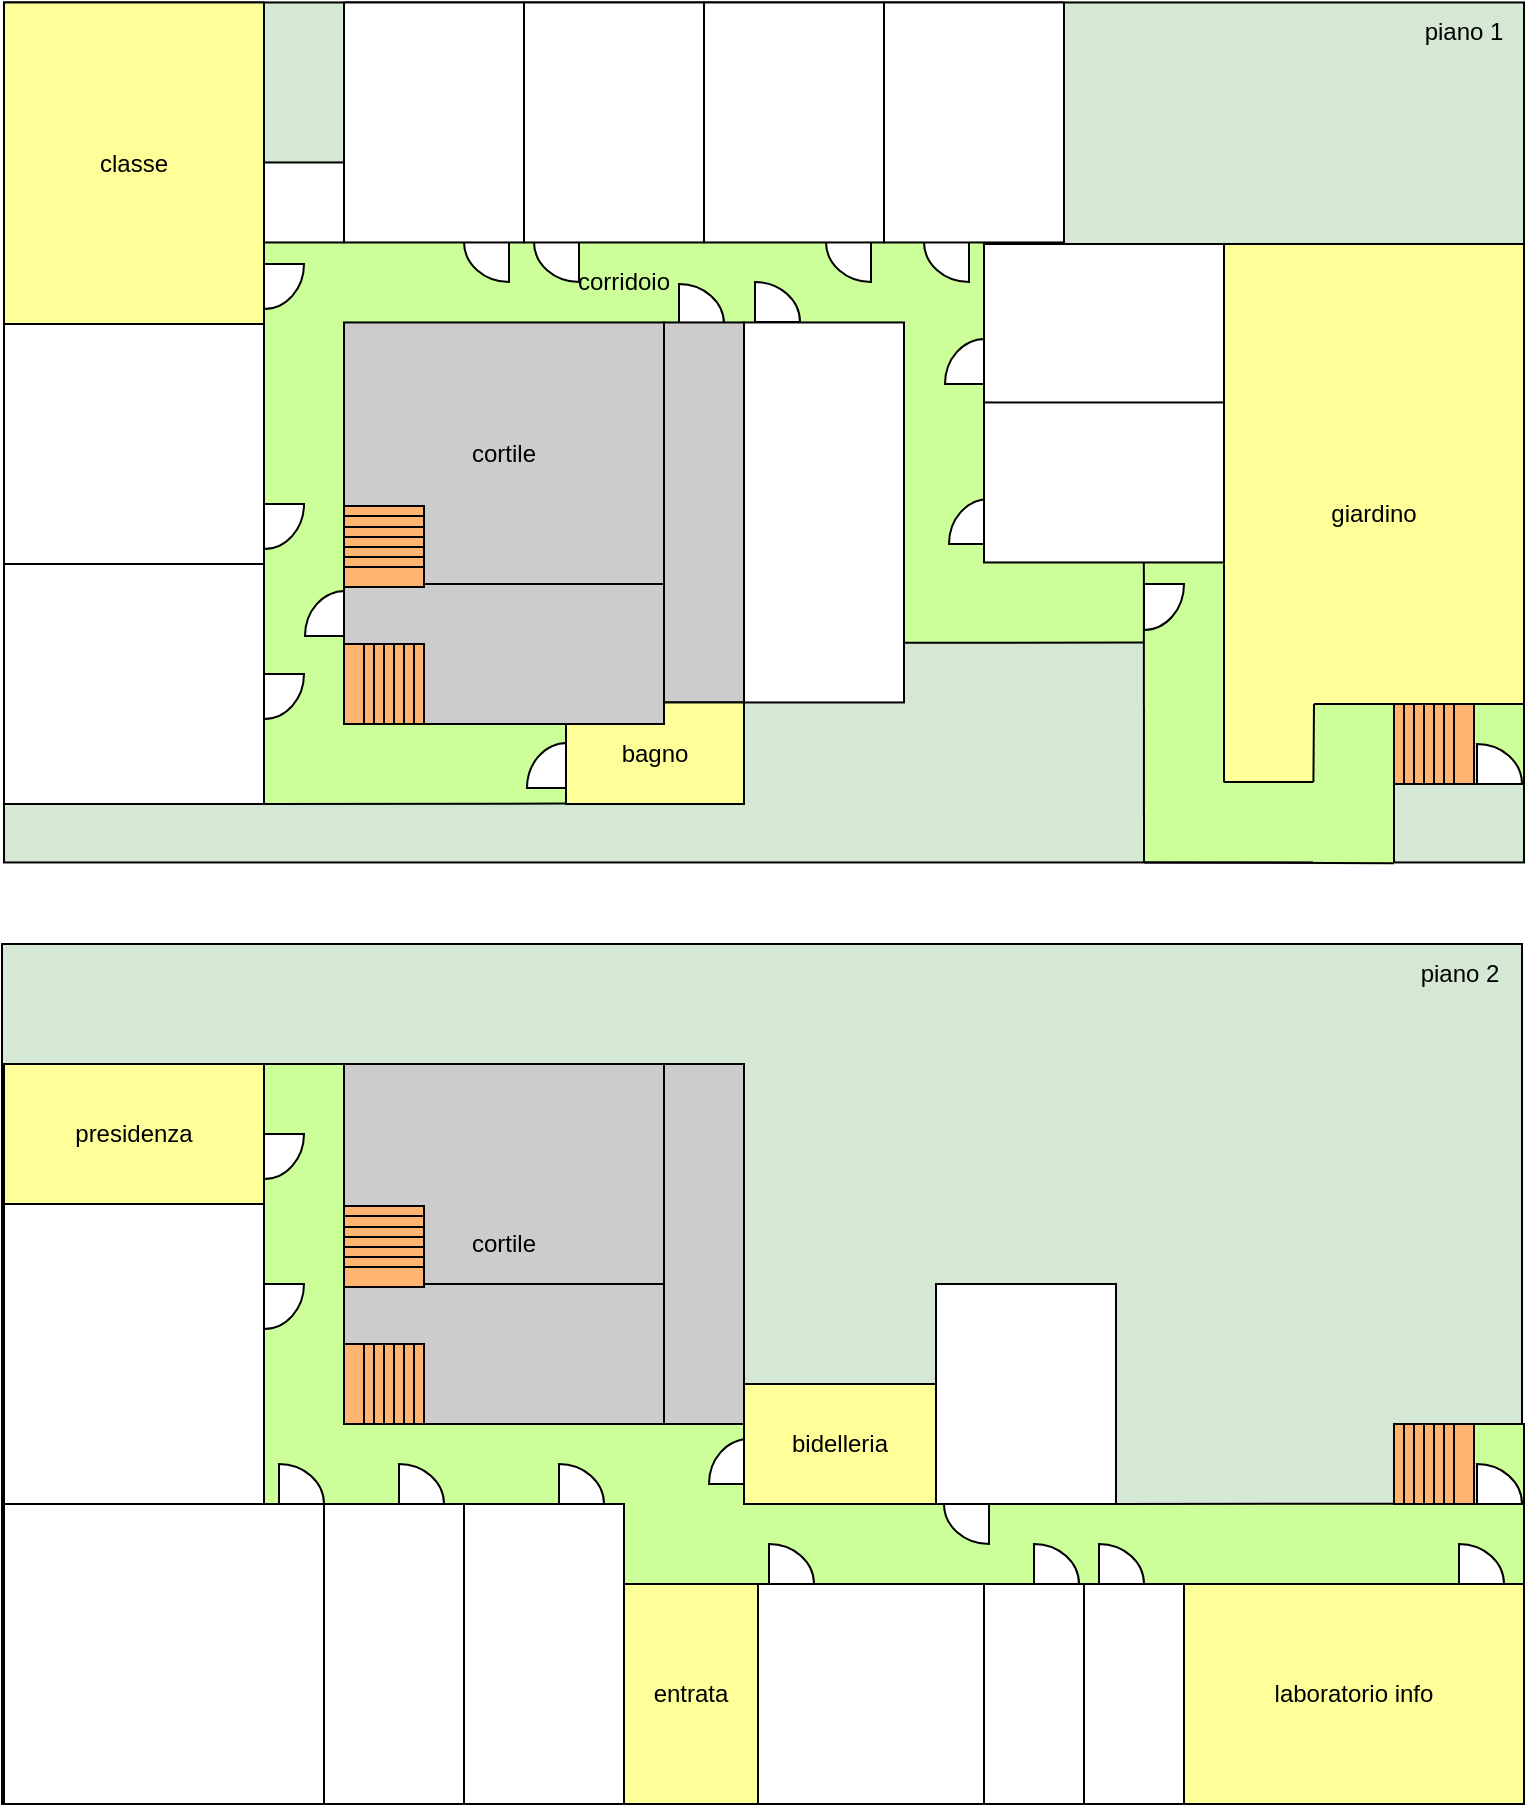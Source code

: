 <mxfile version="16.6.4" type="device"><diagram id="Ufy-QR-TmMStEeAdBrR0" name="Page-1"><mxGraphModel dx="3101" dy="2064" grid="1" gridSize="10" guides="1" tooltips="1" connect="1" arrows="1" fold="1" page="1" pageScale="1" pageWidth="827" pageHeight="1169" background="#ffffff" math="0" shadow="0"><root><mxCell id="0"/><mxCell id="1" parent="0"/><mxCell id="nvm1VMq9LzDFZCZ6UgeL-55" value="" style="rounded=0;whiteSpace=wrap;html=1;fillColor=#D5E8D4;strokeColor=#000000;" parent="1" vertex="1"><mxGeometry x="-840" y="-80.77" width="760" height="430" as="geometry"/></mxCell><mxCell id="nvm1VMq9LzDFZCZ6UgeL-80" value="giardino" style="rounded=0;whiteSpace=wrap;html=1;fillColor=#FFFF99;" parent="1" vertex="1"><mxGeometry x="-230" y="40" width="150" height="269" as="geometry"/></mxCell><mxCell id="nvm1VMq9LzDFZCZ6UgeL-77" value="" style="rounded=0;whiteSpace=wrap;html=1;fillColor=#CCFF99;gradientColor=none;strokeColor=#CCFF99;strokeWidth=1;flipH=1;flipV=1;" parent="1" vertex="1"><mxGeometry x="-710" y="40" width="40" height="280" as="geometry"/></mxCell><mxCell id="nvm1VMq9LzDFZCZ6UgeL-78" value="corridoio" style="rounded=0;whiteSpace=wrap;html=1;fillColor=#CCFF99;strokeColor=#CCFF99;" parent="1" vertex="1"><mxGeometry x="-670" y="39.23" width="280" height="40" as="geometry"/></mxCell><mxCell id="nvm1VMq9LzDFZCZ6UgeL-79" value="" style="rounded=0;whiteSpace=wrap;html=1;fillColor=#CCFF99;strokeColor=#CCFF99;" parent="1" vertex="1"><mxGeometry x="-390" y="39.23" width="40" height="160" as="geometry"/></mxCell><mxCell id="nvm1VMq9LzDFZCZ6UgeL-83" value="" style="rounded=0;whiteSpace=wrap;html=1;fillColor=#CCFF99;strokeColor=#CCFF99;" parent="1" vertex="1"><mxGeometry x="-710" y="280" width="180" height="40" as="geometry"/></mxCell><mxCell id="nvm1VMq9LzDFZCZ6UgeL-93" value="" style="rounded=0;whiteSpace=wrap;html=1;fillColor=#FFFFFF;" parent="1" vertex="1"><mxGeometry x="-710" y="-0.77" width="40" height="40" as="geometry"/></mxCell><mxCell id="nvm1VMq9LzDFZCZ6UgeL-94" value="" style="rounded=0;whiteSpace=wrap;html=1;fillColor=#CCFF99;strokeColor=#CCFF99;" parent="1" vertex="1"><mxGeometry x="-710" y="319.23" width="40" height="0.77" as="geometry"/></mxCell><mxCell id="nvm1VMq9LzDFZCZ6UgeL-100" value="" style="rounded=0;whiteSpace=wrap;html=1;fillColor=#D5E8D4;" parent="1" vertex="1"><mxGeometry x="-841" y="390" width="760" height="430" as="geometry"/></mxCell><mxCell id="nvm1VMq9LzDFZCZ6UgeL-110" value="" style="rounded=0;whiteSpace=wrap;html=1;fillColor=#CCFF99;strokeColor=#CCFF99;" parent="1" vertex="1"><mxGeometry x="-710" y="630" width="250" height="40" as="geometry"/></mxCell><mxCell id="nvm1VMq9LzDFZCZ6UgeL-116" value="" style="rounded=0;whiteSpace=wrap;html=1;fillColor=#FFFFFF;" parent="1" vertex="1"><mxGeometry x="-690" y="670" width="80" height="150" as="geometry"/></mxCell><mxCell id="nvm1VMq9LzDFZCZ6UgeL-117" value="" style="rounded=0;whiteSpace=wrap;html=1;fillColor=#FFFFFF;" parent="1" vertex="1"><mxGeometry x="-840" y="670" width="160" height="150" as="geometry"/></mxCell><mxCell id="nvm1VMq9LzDFZCZ6UgeL-118" value="" style="rounded=0;whiteSpace=wrap;html=1;fillColor=#CCFF99;strokeColor=#CCFF99;" parent="1" vertex="1"><mxGeometry x="-710" y="450" width="40" height="180" as="geometry"/></mxCell><mxCell id="nvm1VMq9LzDFZCZ6UgeL-120" value="" style="rounded=0;whiteSpace=wrap;html=1;fillColor=#FFFFFF;" parent="1" vertex="1"><mxGeometry x="-840" y="520" width="130" height="150" as="geometry"/></mxCell><mxCell id="nvm1VMq9LzDFZCZ6UgeL-124" value="cortile" style="rounded=0;whiteSpace=wrap;html=1;fillColor=#CCCCCC;" parent="1" vertex="1"><mxGeometry x="-670" y="450" width="160" height="180" as="geometry"/></mxCell><mxCell id="nvm1VMq9LzDFZCZ6UgeL-125" value="piano 2" style="text;html=1;strokeColor=none;fillColor=none;align=center;verticalAlign=middle;whiteSpace=wrap;rounded=0;" parent="1" vertex="1"><mxGeometry x="-142.5" y="390" width="60" height="30" as="geometry"/></mxCell><mxCell id="nvm1VMq9LzDFZCZ6UgeL-126" value="piano 1" style="text;html=1;strokeColor=none;fillColor=none;align=center;verticalAlign=middle;whiteSpace=wrap;rounded=0;" parent="1" vertex="1"><mxGeometry x="-140" y="-80.77" width="60" height="30" as="geometry"/></mxCell><mxCell id="v9xcqosJ-ZBis9-ZVoV6-2" value="" style="rounded=0;whiteSpace=wrap;html=1;fillColor=#CCFF99;strokeColor=#CCFF99;" vertex="1" parent="1"><mxGeometry x="-185" y="270" width="40" height="79.62" as="geometry"/></mxCell><mxCell id="v9xcqosJ-ZBis9-ZVoV6-3" value="" style="rounded=0;whiteSpace=wrap;html=1;fillColor=#CCFF99;" vertex="1" parent="1"><mxGeometry x="-145" y="270" width="40" height="40" as="geometry"/></mxCell><mxCell id="v9xcqosJ-ZBis9-ZVoV6-5" value="" style="rounded=0;whiteSpace=wrap;html=1;fillColor=#FFB570;" vertex="1" parent="1"><mxGeometry x="-145" y="270" width="10" height="40" as="geometry"/></mxCell><mxCell id="v9xcqosJ-ZBis9-ZVoV6-6" value="" style="rounded=0;whiteSpace=wrap;html=1;fillColor=#FFB570;" vertex="1" parent="1"><mxGeometry x="-140" y="270" width="10" height="40" as="geometry"/></mxCell><mxCell id="v9xcqosJ-ZBis9-ZVoV6-7" value="" style="rounded=0;whiteSpace=wrap;html=1;fillColor=#FFB570;" vertex="1" parent="1"><mxGeometry x="-135" y="270" width="10" height="40" as="geometry"/></mxCell><mxCell id="v9xcqosJ-ZBis9-ZVoV6-8" value="" style="rounded=0;whiteSpace=wrap;html=1;fillColor=#FFB570;" vertex="1" parent="1"><mxGeometry x="-130" y="270" width="10" height="40" as="geometry"/></mxCell><mxCell id="v9xcqosJ-ZBis9-ZVoV6-9" value="" style="rounded=0;whiteSpace=wrap;html=1;fillColor=#FFB570;" vertex="1" parent="1"><mxGeometry x="-125" y="270" width="10" height="40" as="geometry"/></mxCell><mxCell id="v9xcqosJ-ZBis9-ZVoV6-10" value="" style="rounded=0;whiteSpace=wrap;html=1;fillColor=#CCFF99;" vertex="1" parent="1"><mxGeometry x="-120" y="270" width="10" height="40" as="geometry"/></mxCell><mxCell id="v9xcqosJ-ZBis9-ZVoV6-12" value="" style="rounded=0;whiteSpace=wrap;html=1;fillColor=#FFB570;" vertex="1" parent="1"><mxGeometry x="-120" y="270" width="10" height="40" as="geometry"/></mxCell><mxCell id="nvm1VMq9LzDFZCZ6UgeL-76" value="classe" style="rounded=0;whiteSpace=wrap;html=1;fillColor=#FFFF99;" parent="1" vertex="1"><mxGeometry x="-840" y="-80.77" width="130" height="160.77" as="geometry"/></mxCell><mxCell id="nvm1VMq9LzDFZCZ6UgeL-97" value="" style="rounded=0;whiteSpace=wrap;html=1;fillColor=#FFFFFF;" parent="1" vertex="1"><mxGeometry x="-840" y="80" width="130" height="120" as="geometry"/></mxCell><mxCell id="nvm1VMq9LzDFZCZ6UgeL-99" value="" style="rounded=0;whiteSpace=wrap;html=1;fillColor=#FFFFFF;" parent="1" vertex="1"><mxGeometry x="-840" y="200" width="130" height="120" as="geometry"/></mxCell><mxCell id="v9xcqosJ-ZBis9-ZVoV6-1" value="" style="rounded=0;whiteSpace=wrap;html=1;fillColor=#CCFF99;strokeColor=#CCFF99;" vertex="1" parent="1"><mxGeometry x="-270" y="200" width="40" height="110" as="geometry"/></mxCell><mxCell id="v9xcqosJ-ZBis9-ZVoV6-48" value="" style="rounded=0;whiteSpace=wrap;html=1;fillColor=#CCFF99;strokeColor=#CCFF99;" vertex="1" parent="1"><mxGeometry x="-105" y="270" width="24" height="40" as="geometry"/></mxCell><mxCell id="nvm1VMq9LzDFZCZ6UgeL-107" value="" style="rounded=0;whiteSpace=wrap;html=1;fillColor=#CCFF99;strokeColor=#CCFF99;" parent="1" vertex="1"><mxGeometry x="-530" y="670" width="450" height="40" as="geometry"/></mxCell><mxCell id="v9xcqosJ-ZBis9-ZVoV6-51" value="" style="verticalLabelPosition=bottom;verticalAlign=top;html=1;shape=mxgraph.basic.pie;startAngle=0.5;endAngle=0.75;rotation=-180;" vertex="1" parent="1"><mxGeometry x="-126" y="290" width="45" height="40" as="geometry"/></mxCell><mxCell id="v9xcqosJ-ZBis9-ZVoV6-52" value="" style="rounded=0;whiteSpace=wrap;html=1;fillColor=#CCFF99;" vertex="1" parent="1"><mxGeometry x="-145" y="630" width="40" height="40" as="geometry"/></mxCell><mxCell id="v9xcqosJ-ZBis9-ZVoV6-53" value="" style="rounded=0;whiteSpace=wrap;html=1;fillColor=#FFB570;" vertex="1" parent="1"><mxGeometry x="-145" y="630" width="10" height="40" as="geometry"/></mxCell><mxCell id="v9xcqosJ-ZBis9-ZVoV6-54" value="" style="rounded=0;whiteSpace=wrap;html=1;fillColor=#FFB570;" vertex="1" parent="1"><mxGeometry x="-140" y="630" width="10" height="40" as="geometry"/></mxCell><mxCell id="v9xcqosJ-ZBis9-ZVoV6-55" value="" style="rounded=0;whiteSpace=wrap;html=1;fillColor=#FFB570;" vertex="1" parent="1"><mxGeometry x="-135" y="630" width="10" height="40" as="geometry"/></mxCell><mxCell id="v9xcqosJ-ZBis9-ZVoV6-56" value="" style="rounded=0;whiteSpace=wrap;html=1;fillColor=#FFB570;" vertex="1" parent="1"><mxGeometry x="-130" y="630" width="10" height="40" as="geometry"/></mxCell><mxCell id="v9xcqosJ-ZBis9-ZVoV6-57" value="" style="rounded=0;whiteSpace=wrap;html=1;fillColor=#FFB570;gradientColor=none;" vertex="1" parent="1"><mxGeometry x="-125" y="630" width="10" height="40" as="geometry"/></mxCell><mxCell id="v9xcqosJ-ZBis9-ZVoV6-58" value="" style="rounded=0;whiteSpace=wrap;html=1;fillColor=#CCFF99;" vertex="1" parent="1"><mxGeometry x="-120" y="630" width="10" height="40" as="geometry"/></mxCell><mxCell id="v9xcqosJ-ZBis9-ZVoV6-59" value="" style="rounded=0;whiteSpace=wrap;html=1;fillColor=#FFB570;" vertex="1" parent="1"><mxGeometry x="-120" y="630" width="10" height="40" as="geometry"/></mxCell><mxCell id="v9xcqosJ-ZBis9-ZVoV6-60" value="" style="rounded=0;whiteSpace=wrap;html=1;fillColor=#FFB570;" vertex="1" parent="1"><mxGeometry x="-115" y="630" width="10" height="40" as="geometry"/></mxCell><mxCell id="v9xcqosJ-ZBis9-ZVoV6-61" value="" style="rounded=0;whiteSpace=wrap;html=1;fillColor=#CCFF99;" vertex="1" parent="1"><mxGeometry x="-105" y="630" width="25" height="40" as="geometry"/></mxCell><mxCell id="v9xcqosJ-ZBis9-ZVoV6-50" value="" style="verticalLabelPosition=bottom;verticalAlign=top;html=1;shape=mxgraph.basic.pie;startAngle=0.5;endAngle=0.75;rotation=-180;" vertex="1" parent="1"><mxGeometry x="-126" y="650" width="45" height="40" as="geometry"/></mxCell><mxCell id="v9xcqosJ-ZBis9-ZVoV6-62" value="" style="verticalLabelPosition=bottom;verticalAlign=top;html=1;shape=mxgraph.basic.pie;startAngle=0.5;endAngle=0.75;rotation=-180;" vertex="1" parent="1"><mxGeometry x="-135" y="690" width="45" height="40" as="geometry"/></mxCell><mxCell id="v9xcqosJ-ZBis9-ZVoV6-63" value="" style="verticalLabelPosition=bottom;verticalAlign=top;html=1;shape=mxgraph.basic.pie;startAngle=0.5;endAngle=0.75;rotation=-180;" vertex="1" parent="1"><mxGeometry x="-315" y="690" width="45" height="40" as="geometry"/></mxCell><mxCell id="v9xcqosJ-ZBis9-ZVoV6-64" value="" style="verticalLabelPosition=bottom;verticalAlign=top;html=1;shape=mxgraph.basic.pie;startAngle=0.5;endAngle=0.75;rotation=-180;" vertex="1" parent="1"><mxGeometry x="-347.5" y="690" width="45" height="40" as="geometry"/></mxCell><mxCell id="v9xcqosJ-ZBis9-ZVoV6-65" value="" style="verticalLabelPosition=bottom;verticalAlign=top;html=1;shape=mxgraph.basic.pie;startAngle=0.5;endAngle=0.75;rotation=-180;" vertex="1" parent="1"><mxGeometry x="-585" y="650" width="45" height="40" as="geometry"/></mxCell><mxCell id="v9xcqosJ-ZBis9-ZVoV6-66" value="" style="verticalLabelPosition=bottom;verticalAlign=top;html=1;shape=mxgraph.basic.pie;startAngle=0.5;endAngle=0.75;rotation=-180;" vertex="1" parent="1"><mxGeometry x="-665" y="650" width="45" height="40" as="geometry"/></mxCell><mxCell id="v9xcqosJ-ZBis9-ZVoV6-67" value="" style="verticalLabelPosition=bottom;verticalAlign=top;html=1;shape=mxgraph.basic.pie;startAngle=0.5;endAngle=0.75;rotation=-180;" vertex="1" parent="1"><mxGeometry x="-725" y="650" width="45" height="40" as="geometry"/></mxCell><mxCell id="v9xcqosJ-ZBis9-ZVoV6-68" value="" style="verticalLabelPosition=bottom;verticalAlign=top;html=1;shape=mxgraph.basic.pie;startAngle=0.5;endAngle=0.75;rotation=0;" vertex="1" parent="1"><mxGeometry x="-370" y="650" width="45" height="40" as="geometry"/></mxCell><mxCell id="v9xcqosJ-ZBis9-ZVoV6-69" value="" style="verticalLabelPosition=bottom;verticalAlign=top;html=1;shape=mxgraph.basic.pie;startAngle=0.5;endAngle=0.75;rotation=90;" vertex="1" parent="1"><mxGeometry x="-490" y="640" width="45" height="40" as="geometry"/></mxCell><mxCell id="nvm1VMq9LzDFZCZ6UgeL-111" value="bidelleria" style="rounded=0;whiteSpace=wrap;html=1;fillColor=#FFFF99;" parent="1" vertex="1"><mxGeometry x="-470" y="610" width="96" height="60" as="geometry"/></mxCell><mxCell id="v9xcqosJ-ZBis9-ZVoV6-70" value="" style="verticalLabelPosition=bottom;verticalAlign=top;html=1;shape=mxgraph.basic.pie;startAngle=0.5;endAngle=0.75;rotation=-90;" vertex="1" parent="1"><mxGeometry x="-732.5" y="540" width="45" height="40" as="geometry"/></mxCell><mxCell id="v9xcqosJ-ZBis9-ZVoV6-71" value="" style="verticalLabelPosition=bottom;verticalAlign=top;html=1;shape=mxgraph.basic.pie;startAngle=0.5;endAngle=0.75;rotation=-90;" vertex="1" parent="1"><mxGeometry x="-732.5" y="465" width="45" height="40" as="geometry"/></mxCell><mxCell id="v9xcqosJ-ZBis9-ZVoV6-72" value="" style="verticalLabelPosition=bottom;verticalAlign=top;html=1;shape=mxgraph.basic.pie;startAngle=0.5;endAngle=0.75;rotation=-90;" vertex="1" parent="1"><mxGeometry x="-732.5" y="235" width="45" height="40" as="geometry"/></mxCell><mxCell id="v9xcqosJ-ZBis9-ZVoV6-73" value="" style="verticalLabelPosition=bottom;verticalAlign=top;html=1;shape=mxgraph.basic.pie;startAngle=0.5;endAngle=0.75;rotation=-90;" vertex="1" parent="1"><mxGeometry x="-732.5" y="150" width="45" height="40" as="geometry"/></mxCell><mxCell id="v9xcqosJ-ZBis9-ZVoV6-74" value="" style="verticalLabelPosition=bottom;verticalAlign=top;html=1;shape=mxgraph.basic.pie;startAngle=0.5;endAngle=0.75;rotation=-90;" vertex="1" parent="1"><mxGeometry x="-732.5" y="30" width="45" height="40" as="geometry"/></mxCell><mxCell id="v9xcqosJ-ZBis9-ZVoV6-75" value="" style="verticalLabelPosition=bottom;verticalAlign=top;html=1;shape=mxgraph.basic.pie;startAngle=0.5;endAngle=0.75;rotation=0;" vertex="1" parent="1"><mxGeometry x="-610" y="19" width="45" height="40" as="geometry"/></mxCell><mxCell id="v9xcqosJ-ZBis9-ZVoV6-76" value="" style="verticalLabelPosition=bottom;verticalAlign=top;html=1;shape=mxgraph.basic.pie;startAngle=0.5;endAngle=0.75;rotation=0;" vertex="1" parent="1"><mxGeometry x="-575" y="19" width="45" height="40" as="geometry"/></mxCell><mxCell id="v9xcqosJ-ZBis9-ZVoV6-78" value="" style="verticalLabelPosition=bottom;verticalAlign=top;html=1;shape=mxgraph.basic.pie;startAngle=0.5;endAngle=0.75;rotation=90;" vertex="1" parent="1"><mxGeometry x="-370" y="170.0" width="45" height="40" as="geometry"/></mxCell><mxCell id="v9xcqosJ-ZBis9-ZVoV6-79" value="" style="verticalLabelPosition=bottom;verticalAlign=top;html=1;shape=mxgraph.basic.pie;startAngle=0.5;endAngle=0.75;rotation=90;" vertex="1" parent="1"><mxGeometry x="-372" y="90.0" width="45" height="40" as="geometry"/></mxCell><mxCell id="nvm1VMq9LzDFZCZ6UgeL-89" value="" style="rounded=0;whiteSpace=wrap;html=1;fillColor=#FFFFFF;" parent="1" vertex="1"><mxGeometry x="-350" y="40.0" width="120" height="80" as="geometry"/></mxCell><mxCell id="Ttk38a2OemhzUshSyt3k-1" value="" style="rounded=0;whiteSpace=wrap;html=1;fillColor=#FFFFFF;" parent="1" vertex="1"><mxGeometry x="-670" y="-80.77" width="90" height="120" as="geometry"/></mxCell><mxCell id="nvm1VMq9LzDFZCZ6UgeL-86" value="" style="rounded=0;whiteSpace=wrap;html=1;fillColor=#FFFFFF;" parent="1" vertex="1"><mxGeometry x="-580" y="-80.77" width="90" height="120" as="geometry"/></mxCell><mxCell id="v9xcqosJ-ZBis9-ZVoV6-80" value="" style="verticalLabelPosition=bottom;verticalAlign=top;html=1;shape=mxgraph.basic.pie;startAngle=0.5;endAngle=0.75;rotation=0;" vertex="1" parent="1"><mxGeometry x="-380" y="19" width="45" height="40" as="geometry"/></mxCell><mxCell id="v9xcqosJ-ZBis9-ZVoV6-82" value="" style="verticalLabelPosition=bottom;verticalAlign=top;html=1;shape=mxgraph.basic.pie;startAngle=0.5;endAngle=0.75;rotation=0;" vertex="1" parent="1"><mxGeometry x="-429" y="19" width="45" height="40" as="geometry"/></mxCell><mxCell id="nvm1VMq9LzDFZCZ6UgeL-87" value="" style="rounded=0;whiteSpace=wrap;html=1;fillColor=#FFFFFF;" parent="1" vertex="1"><mxGeometry x="-490" y="-80.77" width="90" height="120" as="geometry"/></mxCell><mxCell id="nvm1VMq9LzDFZCZ6UgeL-88" value="" style="rounded=0;whiteSpace=wrap;html=1;fillColor=#FFFFFF;" parent="1" vertex="1"><mxGeometry x="-400" y="-80.77" width="90" height="120" as="geometry"/></mxCell><mxCell id="v9xcqosJ-ZBis9-ZVoV6-83" value="" style="verticalLabelPosition=bottom;verticalAlign=top;html=1;shape=mxgraph.basic.pie;startAngle=0.5;endAngle=0.75;rotation=-180;" vertex="1" parent="1"><mxGeometry x="-487" y="59" width="45" height="40" as="geometry"/></mxCell><mxCell id="v9xcqosJ-ZBis9-ZVoV6-84" value="" style="verticalLabelPosition=bottom;verticalAlign=top;html=1;shape=mxgraph.basic.pie;startAngle=0.5;endAngle=0.75;rotation=-180;" vertex="1" parent="1"><mxGeometry x="-525" y="60" width="45" height="40" as="geometry"/></mxCell><mxCell id="nvm1VMq9LzDFZCZ6UgeL-84" value="" style="rounded=0;whiteSpace=wrap;html=1;fillColor=#CCCCCC;strokeColor=#000000;" parent="1" vertex="1"><mxGeometry x="-510" y="79.23" width="40" height="190" as="geometry"/></mxCell><mxCell id="v9xcqosJ-ZBis9-ZVoV6-85" value="" style="verticalLabelPosition=bottom;verticalAlign=top;html=1;shape=mxgraph.basic.pie;startAngle=0.5;endAngle=0.75;rotation=90;" vertex="1" parent="1"><mxGeometry x="-581" y="292" width="45" height="40" as="geometry"/></mxCell><mxCell id="nvm1VMq9LzDFZCZ6UgeL-82" value="bagno" style="rounded=0;whiteSpace=wrap;html=1;fillColor=#FFFF99;" parent="1" vertex="1"><mxGeometry x="-559" y="269.23" width="89" height="50.77" as="geometry"/></mxCell><mxCell id="v9xcqosJ-ZBis9-ZVoV6-88" value="" style="rounded=0;whiteSpace=wrap;html=1;fillColor=#FFFFFF;" vertex="1" parent="1"><mxGeometry x="-463" y="710" width="113" height="110" as="geometry"/></mxCell><mxCell id="v9xcqosJ-ZBis9-ZVoV6-89" value="" style="verticalLabelPosition=bottom;verticalAlign=top;html=1;shape=mxgraph.basic.pie;startAngle=0.5;endAngle=0.75;rotation=-180;" vertex="1" parent="1"><mxGeometry x="-480" y="690" width="45" height="40" as="geometry"/></mxCell><mxCell id="v9xcqosJ-ZBis9-ZVoV6-90" value="" style="rounded=0;whiteSpace=wrap;html=1;fillColor=#CCCCCC;" vertex="1" parent="1"><mxGeometry x="-670" y="560" width="160" height="70" as="geometry"/></mxCell><mxCell id="v9xcqosJ-ZBis9-ZVoV6-106" value="" style="rounded=0;whiteSpace=wrap;html=1;fillColor=#FFB570;" vertex="1" parent="1"><mxGeometry x="-640" y="590" width="10" height="40" as="geometry"/></mxCell><mxCell id="v9xcqosJ-ZBis9-ZVoV6-107" value="" style="rounded=0;whiteSpace=wrap;html=1;fillColor=#FFB570;" vertex="1" parent="1"><mxGeometry x="-645" y="590" width="10" height="40" as="geometry"/></mxCell><mxCell id="v9xcqosJ-ZBis9-ZVoV6-108" value="" style="rounded=0;whiteSpace=wrap;html=1;fillColor=#FFB570;" vertex="1" parent="1"><mxGeometry x="-650" y="590" width="10" height="40" as="geometry"/></mxCell><mxCell id="v9xcqosJ-ZBis9-ZVoV6-110" value="" style="rounded=0;whiteSpace=wrap;html=1;fillColor=#FFB570;" vertex="1" parent="1"><mxGeometry x="-655" y="590" width="10" height="40" as="geometry"/></mxCell><mxCell id="v9xcqosJ-ZBis9-ZVoV6-109" value="" style="rounded=0;whiteSpace=wrap;html=1;fillColor=#FFB570;" vertex="1" parent="1"><mxGeometry x="-660" y="590" width="10" height="40" as="geometry"/></mxCell><mxCell id="v9xcqosJ-ZBis9-ZVoV6-111" value="" style="rounded=0;whiteSpace=wrap;html=1;fillColor=#FFB570;" vertex="1" parent="1"><mxGeometry x="-665" y="590" width="10" height="40" as="geometry"/></mxCell><mxCell id="v9xcqosJ-ZBis9-ZVoV6-112" value="" style="rounded=0;whiteSpace=wrap;html=1;fillColor=#FFB570;" vertex="1" parent="1"><mxGeometry x="-670" y="590" width="10" height="40" as="geometry"/></mxCell><mxCell id="v9xcqosJ-ZBis9-ZVoV6-124" style="edgeStyle=orthogonalEdgeStyle;rounded=0;orthogonalLoop=1;jettySize=auto;html=1;exitX=0.5;exitY=1;exitDx=0;exitDy=0;" edge="1" parent="1"><mxGeometry relative="1" as="geometry"><mxPoint x="-590" y="239.23" as="sourcePoint"/><mxPoint x="-590" y="239.23" as="targetPoint"/></mxGeometry></mxCell><mxCell id="v9xcqosJ-ZBis9-ZVoV6-125" value="" style="verticalLabelPosition=bottom;verticalAlign=top;html=1;shape=mxgraph.basic.pie;startAngle=0.5;endAngle=0.75;rotation=90;" vertex="1" parent="1"><mxGeometry x="-692" y="216" width="45" height="40" as="geometry"/></mxCell><mxCell id="nvm1VMq9LzDFZCZ6UgeL-96" value="" style="rounded=0;whiteSpace=wrap;html=1;fillColor=#CCCCCC;" parent="1" vertex="1"><mxGeometry x="-670" y="210" width="160" height="70" as="geometry"/></mxCell><mxCell id="v9xcqosJ-ZBis9-ZVoV6-141" value="" style="rounded=0;whiteSpace=wrap;html=1;fillColor=#FFB570;" vertex="1" parent="1"><mxGeometry x="-640" y="240" width="10" height="40" as="geometry"/></mxCell><mxCell id="v9xcqosJ-ZBis9-ZVoV6-142" value="" style="rounded=0;whiteSpace=wrap;html=1;fillColor=#FFB570;" vertex="1" parent="1"><mxGeometry x="-645" y="240" width="10" height="40" as="geometry"/></mxCell><mxCell id="v9xcqosJ-ZBis9-ZVoV6-143" value="" style="rounded=0;whiteSpace=wrap;html=1;fillColor=#FFB570;" vertex="1" parent="1"><mxGeometry x="-650" y="240" width="10" height="40" as="geometry"/></mxCell><mxCell id="v9xcqosJ-ZBis9-ZVoV6-144" value="" style="rounded=0;whiteSpace=wrap;html=1;fillColor=#FFB570;" vertex="1" parent="1"><mxGeometry x="-655" y="240" width="10" height="40" as="geometry"/></mxCell><mxCell id="v9xcqosJ-ZBis9-ZVoV6-145" value="" style="rounded=0;whiteSpace=wrap;html=1;fillColor=#FFB570;" vertex="1" parent="1"><mxGeometry x="-660" y="240" width="10" height="40" as="geometry"/></mxCell><mxCell id="v9xcqosJ-ZBis9-ZVoV6-146" value="" style="rounded=0;whiteSpace=wrap;html=1;fillColor=#FFB570;" vertex="1" parent="1"><mxGeometry x="-665" y="240" width="10" height="40" as="geometry"/></mxCell><mxCell id="v9xcqosJ-ZBis9-ZVoV6-147" value="" style="rounded=0;whiteSpace=wrap;html=1;fillColor=#FFB570;" vertex="1" parent="1"><mxGeometry x="-670" y="240" width="10" height="40" as="geometry"/></mxCell><mxCell id="v9xcqosJ-ZBis9-ZVoV6-151" value="" style="rounded=0;whiteSpace=wrap;html=1;fillColor=#CCCCCC;" vertex="1" parent="1"><mxGeometry x="-510" y="450" width="40" height="180" as="geometry"/></mxCell><mxCell id="v9xcqosJ-ZBis9-ZVoV6-184" value="cortile" style="rounded=0;whiteSpace=wrap;html=1;fillColor=#CCCCCC;" vertex="1" parent="1"><mxGeometry x="-670" y="79.23" width="160" height="130.77" as="geometry"/></mxCell><mxCell id="v9xcqosJ-ZBis9-ZVoV6-187" value="" style="rounded=0;whiteSpace=wrap;html=1;fillColor=#CCFF99;strokeColor=#CCFF99;" vertex="1" parent="1"><mxGeometry x="-389" y="199.23" width="118" height="40" as="geometry"/></mxCell><mxCell id="v9xcqosJ-ZBis9-ZVoV6-87" value="" style="verticalLabelPosition=bottom;verticalAlign=top;html=1;shape=mxgraph.basic.pie;startAngle=0.5;endAngle=0.75;rotation=-90;" vertex="1" parent="1"><mxGeometry x="-293" y="190" width="46" height="40" as="geometry"/></mxCell><mxCell id="nvm1VMq9LzDFZCZ6UgeL-90" value="" style="rounded=0;whiteSpace=wrap;html=1;fillColor=#FFFFFF;" parent="1" vertex="1"><mxGeometry x="-350" y="119.23" width="120" height="80" as="geometry"/></mxCell><mxCell id="v9xcqosJ-ZBis9-ZVoV6-170" value="" style="rounded=0;whiteSpace=wrap;html=1;fillColor=#FFB570;direction=east;rotation=270;" vertex="1" parent="1"><mxGeometry x="-655" y="181.5" width="10" height="40" as="geometry"/></mxCell><mxCell id="v9xcqosJ-ZBis9-ZVoV6-168" value="" style="rounded=0;whiteSpace=wrap;html=1;fillColor=#FFB570;direction=east;rotation=270;" vertex="1" parent="1"><mxGeometry x="-655" y="186.5" width="10" height="40" as="geometry"/></mxCell><mxCell id="v9xcqosJ-ZBis9-ZVoV6-171" value="" style="rounded=0;whiteSpace=wrap;html=1;fillColor=#FFB570;direction=east;rotation=270;" vertex="1" parent="1"><mxGeometry x="-655" y="171.5" width="10" height="40" as="geometry"/></mxCell><mxCell id="v9xcqosJ-ZBis9-ZVoV6-173" value="" style="rounded=0;whiteSpace=wrap;html=1;fillColor=#FFB570;direction=east;rotation=270;" vertex="1" parent="1"><mxGeometry x="-655" y="166.5" width="10" height="40" as="geometry"/></mxCell><mxCell id="v9xcqosJ-ZBis9-ZVoV6-174" value="" style="rounded=0;whiteSpace=wrap;html=1;fillColor=#FFB570;direction=east;rotation=270;" vertex="1" parent="1"><mxGeometry x="-655" y="161.5" width="10" height="40" as="geometry"/></mxCell><mxCell id="v9xcqosJ-ZBis9-ZVoV6-175" value="" style="rounded=0;whiteSpace=wrap;html=1;fillColor=#FFB570;direction=east;rotation=270;" vertex="1" parent="1"><mxGeometry x="-655" y="156.5" width="10" height="40" as="geometry"/></mxCell><mxCell id="v9xcqosJ-ZBis9-ZVoV6-176" value="" style="rounded=0;whiteSpace=wrap;html=1;fillColor=#FFB570;direction=east;rotation=270;" vertex="1" parent="1"><mxGeometry x="-652.5" y="153.5" width="5" height="40" as="geometry"/></mxCell><mxCell id="nvm1VMq9LzDFZCZ6UgeL-91" value="" style="rounded=0;whiteSpace=wrap;html=1;fillColor=#FFFFFF;" parent="1" vertex="1"><mxGeometry x="-470" y="79.23" width="80" height="190" as="geometry"/></mxCell><mxCell id="v9xcqosJ-ZBis9-ZVoV6-11" value="" style="rounded=0;whiteSpace=wrap;html=1;fillColor=#FFB570;" vertex="1" parent="1"><mxGeometry x="-115" y="270" width="10" height="40" as="geometry"/></mxCell><mxCell id="v9xcqosJ-ZBis9-ZVoV6-191" value="" style="endArrow=none;html=1;rounded=0;exitX=0;exitY=1;exitDx=0;exitDy=0;entryX=0.84;entryY=0.995;entryDx=0;entryDy=0;entryPerimeter=0;" edge="1" parent="1" source="nvm1VMq9LzDFZCZ6UgeL-94" target="nvm1VMq9LzDFZCZ6UgeL-83"><mxGeometry width="50" height="50" relative="1" as="geometry"><mxPoint x="-680" y="320" as="sourcePoint"/><mxPoint x="-630" y="270" as="targetPoint"/></mxGeometry></mxCell><mxCell id="v9xcqosJ-ZBis9-ZVoV6-192" value="" style="endArrow=none;html=1;rounded=0;exitX=0.996;exitY=0.843;exitDx=0;exitDy=0;exitPerimeter=0;entryX=-0.001;entryY=0.357;entryDx=0;entryDy=0;entryPerimeter=0;" edge="1" parent="1" source="nvm1VMq9LzDFZCZ6UgeL-91" target="v9xcqosJ-ZBis9-ZVoV6-1"><mxGeometry width="50" height="50" relative="1" as="geometry"><mxPoint x="-550" y="280" as="sourcePoint"/><mxPoint x="-500" y="230" as="targetPoint"/></mxGeometry></mxCell><mxCell id="v9xcqosJ-ZBis9-ZVoV6-193" value="" style="endArrow=none;html=1;rounded=0;exitX=0;exitY=1;exitDx=0;exitDy=0;entryX=0.666;entryY=1;entryDx=0;entryDy=0;entryPerimeter=0;" edge="1" parent="1" target="nvm1VMq9LzDFZCZ6UgeL-90"><mxGeometry width="50" height="50" relative="1" as="geometry"><mxPoint x="-270" y="349.23" as="sourcePoint"/><mxPoint x="-270" y="200" as="targetPoint"/></mxGeometry></mxCell><mxCell id="v9xcqosJ-ZBis9-ZVoV6-194" value="" style="endArrow=none;html=1;rounded=0;exitX=0;exitY=1;exitDx=0;exitDy=0;entryX=1;entryY=1;entryDx=0;entryDy=0;" edge="1" parent="1" target="v9xcqosJ-ZBis9-ZVoV6-2"><mxGeometry width="50" height="50" relative="1" as="geometry"><mxPoint x="-270" y="349.23" as="sourcePoint"/><mxPoint x="-280" y="290" as="targetPoint"/></mxGeometry></mxCell><mxCell id="v9xcqosJ-ZBis9-ZVoV6-195" value="" style="endArrow=none;html=1;rounded=0;exitX=1;exitY=0.5;exitDx=0;exitDy=0;entryX=1;entryY=1;entryDx=0;entryDy=0;" edge="1" parent="1" source="v9xcqosJ-ZBis9-ZVoV6-2" target="v9xcqosJ-ZBis9-ZVoV6-2"><mxGeometry width="50" height="50" relative="1" as="geometry"><mxPoint x="-260" y="359.23" as="sourcePoint"/><mxPoint x="-135" y="359.62" as="targetPoint"/></mxGeometry></mxCell><mxCell id="v9xcqosJ-ZBis9-ZVoV6-200" value="" style="endArrow=none;html=1;rounded=0;exitX=1;exitY=1;exitDx=0;exitDy=0;" edge="1" parent="1" source="v9xcqosJ-ZBis9-ZVoV6-1" target="nvm1VMq9LzDFZCZ6UgeL-80"><mxGeometry width="50" height="50" relative="1" as="geometry"><mxPoint x="-230" y="310" as="sourcePoint"/><mxPoint x="-230" y="200" as="targetPoint"/><Array as="points"><mxPoint x="-230" y="310"/></Array></mxGeometry></mxCell><mxCell id="nvm1VMq9LzDFZCZ6UgeL-103" value="presidenza" style="rounded=0;whiteSpace=wrap;html=1;fillColor=#FFFF99;" parent="1" vertex="1"><mxGeometry x="-840" y="450" width="130" height="70" as="geometry"/></mxCell><mxCell id="nvm1VMq9LzDFZCZ6UgeL-114" value="" style="rounded=0;whiteSpace=wrap;html=1;fillColor=#FFFFFF;" parent="1" vertex="1"><mxGeometry x="-610" y="670" width="80" height="150" as="geometry"/></mxCell><mxCell id="nvm1VMq9LzDFZCZ6UgeL-102" value="entrata" style="rounded=0;whiteSpace=wrap;html=1;fillColor=#FFFF99;" parent="1" vertex="1"><mxGeometry x="-530" y="710" width="67" height="110" as="geometry"/></mxCell><mxCell id="nvm1VMq9LzDFZCZ6UgeL-108" value="" style="rounded=0;whiteSpace=wrap;html=1;fillColor=#FFFFFF;" parent="1" vertex="1"><mxGeometry x="-350" y="710" width="50" height="110" as="geometry"/></mxCell><mxCell id="nvm1VMq9LzDFZCZ6UgeL-104" value="" style="rounded=0;whiteSpace=wrap;html=1;fillColor=#FFFFFF;" parent="1" vertex="1"><mxGeometry x="-300" y="710" width="50" height="110" as="geometry"/></mxCell><mxCell id="nvm1VMq9LzDFZCZ6UgeL-101" value="laboratorio info" style="rounded=0;whiteSpace=wrap;html=1;fillColor=#FFFF99;" parent="1" vertex="1"><mxGeometry x="-250" y="710" width="170" height="110" as="geometry"/></mxCell><mxCell id="nvm1VMq9LzDFZCZ6UgeL-105" value="" style="rounded=0;whiteSpace=wrap;html=1;fillColor=#FFFFFF;" parent="1" vertex="1"><mxGeometry x="-374" y="560" width="90" height="110" as="geometry"/></mxCell><mxCell id="v9xcqosJ-ZBis9-ZVoV6-204" value="" style="endArrow=none;html=1;rounded=0;entryX=0.855;entryY=-0.004;entryDx=0;entryDy=0;entryPerimeter=0;" edge="1" parent="1" target="nvm1VMq9LzDFZCZ6UgeL-107"><mxGeometry width="50" height="50" relative="1" as="geometry"><mxPoint x="-284" y="670" as="sourcePoint"/><mxPoint x="-300" y="650" as="targetPoint"/></mxGeometry></mxCell><mxCell id="v9xcqosJ-ZBis9-ZVoV6-205" value="" style="endArrow=none;html=1;rounded=0;entryX=1;entryY=0;entryDx=0;entryDy=0;exitX=1;exitY=1;exitDx=0;exitDy=0;" edge="1" parent="1" source="v9xcqosJ-ZBis9-ZVoV6-61" target="nvm1VMq9LzDFZCZ6UgeL-101"><mxGeometry width="50" height="50" relative="1" as="geometry"><mxPoint x="-60" y="680" as="sourcePoint"/><mxPoint x="-60" y="710" as="targetPoint"/></mxGeometry></mxCell><mxCell id="v9xcqosJ-ZBis9-ZVoV6-206" value="" style="rounded=0;whiteSpace=wrap;html=1;fillColor=#CCFF99;strokeColor=#CCFF99;" vertex="1" parent="1"><mxGeometry x="-269" y="310" width="108" height="38" as="geometry"/></mxCell><mxCell id="v9xcqosJ-ZBis9-ZVoV6-207" value="" style="endArrow=none;html=1;rounded=0;exitX=0;exitY=1;exitDx=0;exitDy=0;entryX=0;entryY=0.594;entryDx=0;entryDy=0;entryPerimeter=0;" edge="1" parent="1" source="nvm1VMq9LzDFZCZ6UgeL-80" target="nvm1VMq9LzDFZCZ6UgeL-80"><mxGeometry width="50" height="50" relative="1" as="geometry"><mxPoint x="-270" y="320" as="sourcePoint"/><mxPoint x="-220" y="270" as="targetPoint"/></mxGeometry></mxCell><mxCell id="v9xcqosJ-ZBis9-ZVoV6-208" value="" style="endArrow=none;html=1;rounded=0;exitX=0.775;exitY=-0.024;exitDx=0;exitDy=0;exitPerimeter=0;entryX=0;entryY=0;entryDx=0;entryDy=0;" edge="1" parent="1" source="v9xcqosJ-ZBis9-ZVoV6-206" target="v9xcqosJ-ZBis9-ZVoV6-2"><mxGeometry width="50" height="50" relative="1" as="geometry"><mxPoint x="-260" y="310" as="sourcePoint"/><mxPoint x="-210" y="260" as="targetPoint"/></mxGeometry></mxCell><mxCell id="v9xcqosJ-ZBis9-ZVoV6-209" value="" style="endArrow=none;html=1;rounded=0;exitX=1;exitY=0;exitDx=0;exitDy=0;entryX=0;entryY=0;entryDx=0;entryDy=0;" edge="1" parent="1" source="v9xcqosJ-ZBis9-ZVoV6-2" target="v9xcqosJ-ZBis9-ZVoV6-2"><mxGeometry width="50" height="50" relative="1" as="geometry"><mxPoint x="-260" y="310" as="sourcePoint"/><mxPoint x="-180" y="270" as="targetPoint"/></mxGeometry></mxCell><mxCell id="v9xcqosJ-ZBis9-ZVoV6-210" value="" style="endArrow=none;html=1;rounded=0;entryX=1;entryY=0;entryDx=0;entryDy=0;exitX=1;exitY=0.855;exitDx=0;exitDy=0;exitPerimeter=0;" edge="1" parent="1" source="nvm1VMq9LzDFZCZ6UgeL-80" target="v9xcqosJ-ZBis9-ZVoV6-11"><mxGeometry width="50" height="50" relative="1" as="geometry"><mxPoint x="-210" y="320" as="sourcePoint"/><mxPoint x="-160" y="270" as="targetPoint"/></mxGeometry></mxCell><mxCell id="v9xcqosJ-ZBis9-ZVoV6-211" value="" style="endArrow=none;html=1;rounded=0;exitX=0;exitY=1;exitDx=0;exitDy=0;" edge="1" parent="1" source="v9xcqosJ-ZBis9-ZVoV6-11"><mxGeometry width="50" height="50" relative="1" as="geometry"><mxPoint x="-130" y="330" as="sourcePoint"/><mxPoint x="-80" y="310" as="targetPoint"/></mxGeometry></mxCell><mxCell id="v9xcqosJ-ZBis9-ZVoV6-217" value="" style="endArrow=none;html=1;rounded=0;strokeColor=#000000;entryX=0;entryY=0;entryDx=0;entryDy=0;exitX=0;exitY=0;exitDx=0;exitDy=0;" edge="1" parent="1" source="nvm1VMq9LzDFZCZ6UgeL-118" target="nvm1VMq9LzDFZCZ6UgeL-124"><mxGeometry width="50" height="50" relative="1" as="geometry"><mxPoint x="-600" y="520" as="sourcePoint"/><mxPoint x="-550" y="470" as="targetPoint"/></mxGeometry></mxCell><mxCell id="v9xcqosJ-ZBis9-ZVoV6-218" value="" style="rounded=0;whiteSpace=wrap;html=1;fillColor=#FFB570;direction=east;rotation=270;" vertex="1" parent="1"><mxGeometry x="-655" y="531.5" width="10" height="40" as="geometry"/></mxCell><mxCell id="v9xcqosJ-ZBis9-ZVoV6-219" value="" style="rounded=0;whiteSpace=wrap;html=1;fillColor=#FFB570;direction=east;rotation=270;" vertex="1" parent="1"><mxGeometry x="-655" y="536.5" width="10" height="40" as="geometry"/></mxCell><mxCell id="v9xcqosJ-ZBis9-ZVoV6-220" value="" style="rounded=0;whiteSpace=wrap;html=1;fillColor=#FFB570;direction=east;rotation=270;" vertex="1" parent="1"><mxGeometry x="-655" y="521.5" width="10" height="40" as="geometry"/></mxCell><mxCell id="v9xcqosJ-ZBis9-ZVoV6-221" value="" style="rounded=0;whiteSpace=wrap;html=1;fillColor=#FFB570;direction=east;rotation=270;" vertex="1" parent="1"><mxGeometry x="-655" y="516.5" width="10" height="40" as="geometry"/></mxCell><mxCell id="v9xcqosJ-ZBis9-ZVoV6-222" value="" style="rounded=0;whiteSpace=wrap;html=1;fillColor=#FFB570;direction=east;rotation=270;" vertex="1" parent="1"><mxGeometry x="-655" y="511.5" width="10" height="40" as="geometry"/></mxCell><mxCell id="v9xcqosJ-ZBis9-ZVoV6-223" value="" style="rounded=0;whiteSpace=wrap;html=1;fillColor=#FFB570;direction=east;rotation=270;" vertex="1" parent="1"><mxGeometry x="-655" y="506.5" width="10" height="40" as="geometry"/></mxCell><mxCell id="v9xcqosJ-ZBis9-ZVoV6-224" value="" style="rounded=0;whiteSpace=wrap;html=1;fillColor=#FFB570;direction=east;rotation=270;" vertex="1" parent="1"><mxGeometry x="-652.5" y="503.5" width="5" height="40" as="geometry"/></mxCell></root></mxGraphModel></diagram></mxfile>